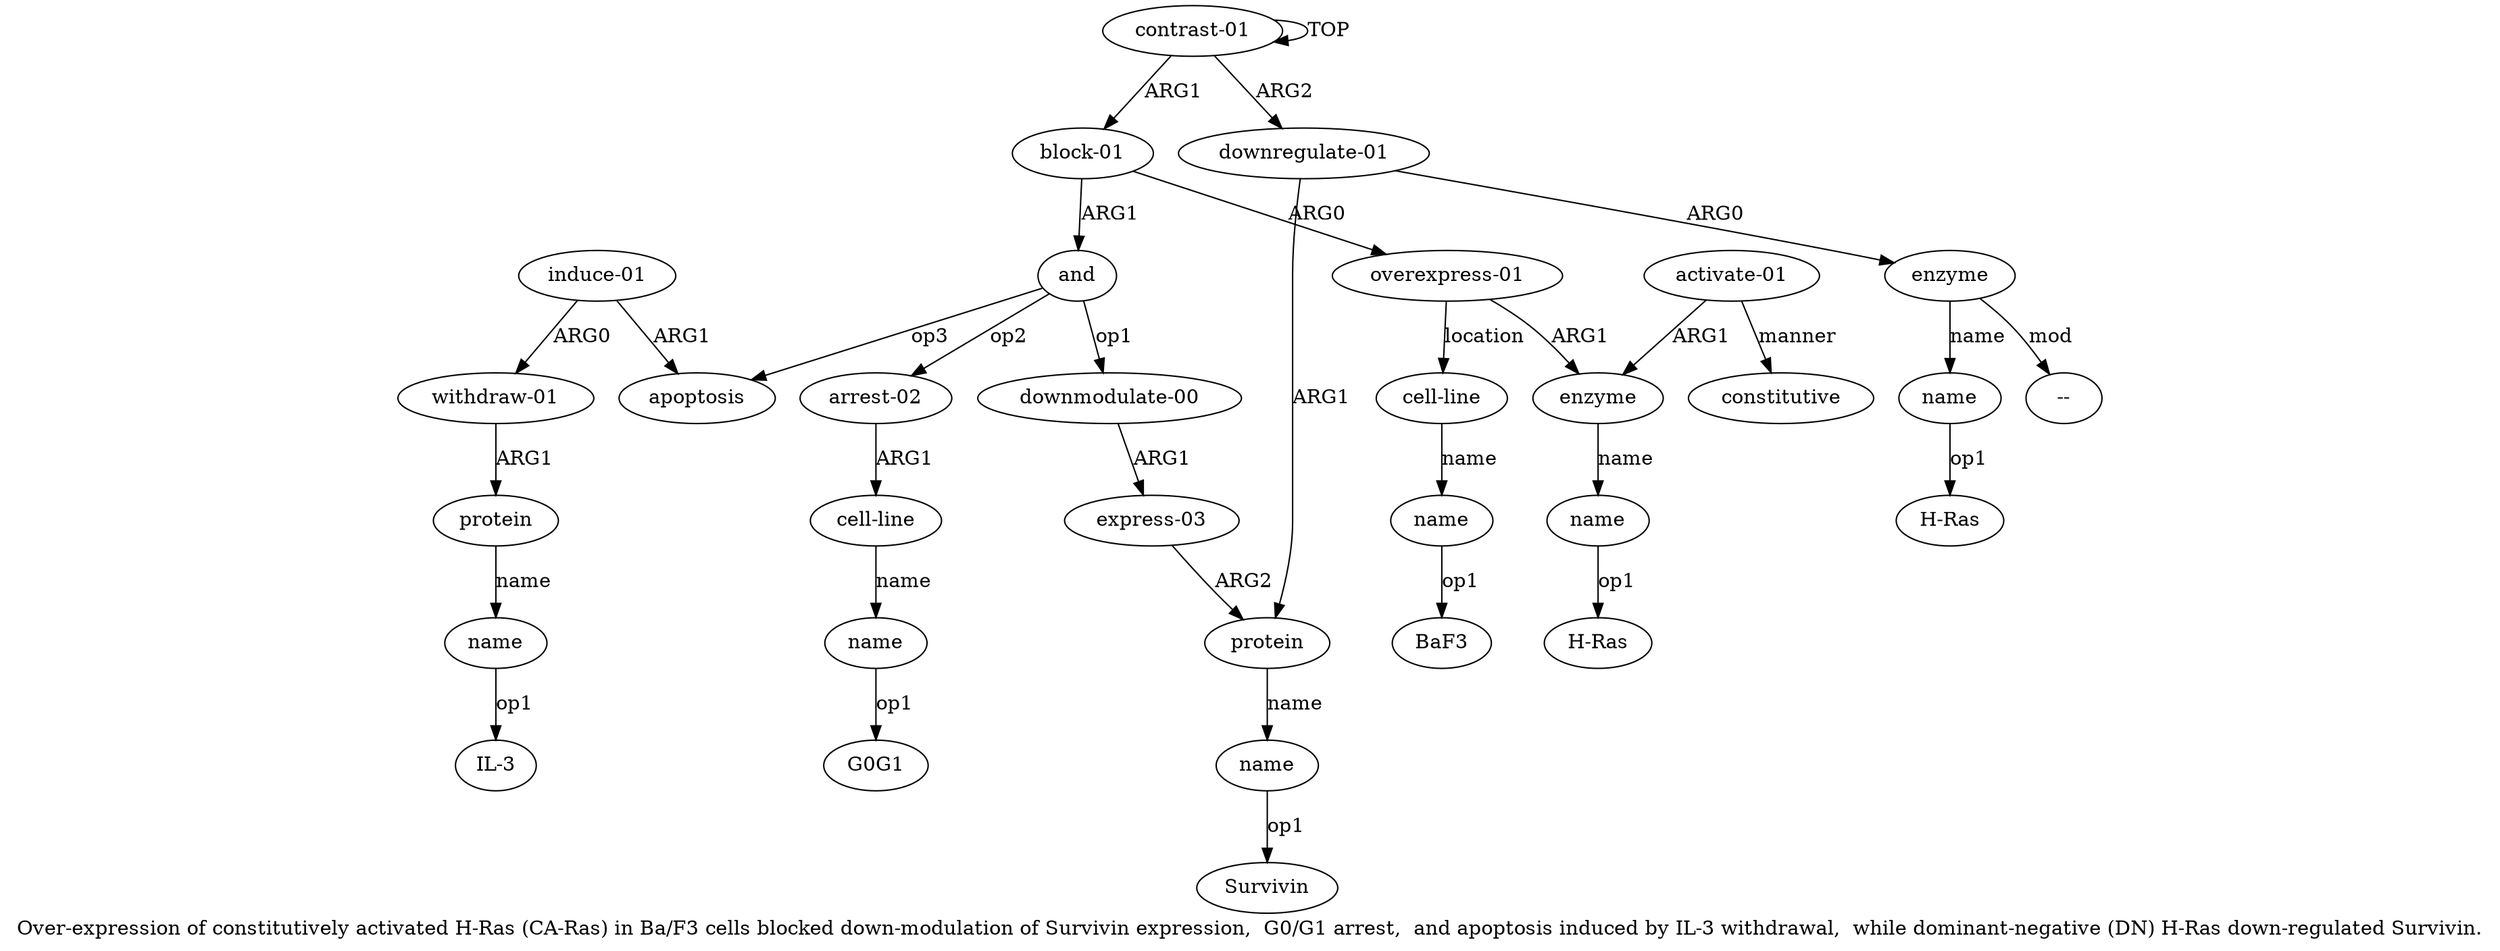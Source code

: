 digraph  {
	graph [label="Over-expression of constitutively activated H-Ras (CA-Ras) in Ba/F3 cells blocked down-modulation of Survivin expression,  G0/G1 \
arrest,  and apoptosis induced by IL-3 withdrawal,  while dominant-negative (DN) H-Ras down-regulated Survivin."];
	node [label="\N"];
	a20	 [color=black,
		gold_ind=20,
		gold_label=protein,
		label=protein,
		test_ind=20,
		test_label=protein];
	a21	 [color=black,
		gold_ind=21,
		gold_label=name,
		label=name,
		test_ind=21,
		test_label=name];
	a20 -> a21 [key=0,
	color=black,
	gold_label=name,
	label=name,
	test_label=name];
"a21 IL-3" [color=black,
	gold_ind=-1,
	gold_label="IL-3",
	label="IL-3",
	test_ind=-1,
	test_label="IL-3"];
a21 -> "a21 IL-3" [key=0,
color=black,
gold_label=op1,
label=op1,
test_label=op1];
a22 [color=black,
gold_ind=22,
gold_label="downregulate-01",
label="downregulate-01",
test_ind=22,
test_label="downregulate-01"];
a23 [color=black,
gold_ind=23,
gold_label=enzyme,
label=enzyme,
test_ind=23,
test_label=enzyme];
a22 -> a23 [key=0,
color=black,
gold_label=ARG0,
label=ARG0,
test_label=ARG0];
a12 [color=black,
gold_ind=12,
gold_label=protein,
label=protein,
test_ind=12,
test_label=protein];
a22 -> a12 [key=0,
color=black,
gold_label=ARG1,
label=ARG1,
test_label=ARG1];
a24 [color=black,
gold_ind=24,
gold_label=name,
label=name,
test_ind=24,
test_label=name];
a23 -> a24 [key=0,
color=black,
gold_label=name,
label=name,
test_label=name];
"a23 --" [color=black,
gold_ind=-1,
gold_label="--",
label="--",
test_ind=-1,
test_label="--"];
a23 -> "a23 --" [key=0,
color=black,
gold_label=mod,
label=mod,
test_label=mod];
"a24 H-Ras" [color=black,
gold_ind=-1,
gold_label="H-Ras",
label="H-Ras",
test_ind=-1,
test_label="H-Ras"];
a24 -> "a24 H-Ras" [key=0,
color=black,
gold_label=op1,
label=op1,
test_label=op1];
"a8 BaF3" [color=black,
gold_ind=-1,
gold_label=BaF3,
label=BaF3,
test_ind=-1,
test_label=BaF3];
"a4 H-Ras" [color=black,
gold_ind=-1,
gold_label="H-Ras",
label="H-Ras",
test_ind=-1,
test_label="H-Ras"];
a15 [color=black,
gold_ind=15,
gold_label="cell-line",
label="cell-line",
test_ind=15,
test_label="cell-line"];
a16 [color=black,
gold_ind=16,
gold_label=name,
label=name,
test_ind=16,
test_label=name];
a15 -> a16 [key=0,
color=black,
gold_label=name,
label=name,
test_label=name];
a14 [color=black,
gold_ind=14,
gold_label="arrest-02",
label="arrest-02",
test_ind=14,
test_label="arrest-02"];
a14 -> a15 [key=0,
color=black,
gold_label=ARG1,
label=ARG1,
test_label=ARG1];
a17 [color=black,
gold_ind=17,
gold_label=apoptosis,
label=apoptosis,
test_ind=17,
test_label=apoptosis];
"a16 G0G1" [color=black,
gold_ind=-1,
gold_label=G0G1,
label=G0G1,
test_ind=-1,
test_label=G0G1];
a16 -> "a16 G0G1" [key=0,
color=black,
gold_label=op1,
label=op1,
test_label=op1];
a11 [color=black,
gold_ind=11,
gold_label="express-03",
label="express-03",
test_ind=11,
test_label="express-03"];
a11 -> a12 [key=0,
color=black,
gold_label=ARG2,
label=ARG2,
test_label=ARG2];
a10 [color=black,
gold_ind=10,
gold_label="downmodulate-00",
label="downmodulate-00",
test_ind=10,
test_label="downmodulate-00"];
a10 -> a11 [key=0,
color=black,
gold_label=ARG1,
label=ARG1,
test_label=ARG1];
a13 [color=black,
gold_ind=13,
gold_label=name,
label=name,
test_ind=13,
test_label=name];
"a13 Survivin" [color=black,
gold_ind=-1,
gold_label=Survivin,
label=Survivin,
test_ind=-1,
test_label=Survivin];
a13 -> "a13 Survivin" [key=0,
color=black,
gold_label=op1,
label=op1,
test_label=op1];
a12 -> a13 [key=0,
color=black,
gold_label=name,
label=name,
test_label=name];
a19 [color=black,
gold_ind=19,
gold_label="withdraw-01",
label="withdraw-01",
test_ind=19,
test_label="withdraw-01"];
a19 -> a20 [key=0,
color=black,
gold_label=ARG1,
label=ARG1,
test_label=ARG1];
a18 [color=black,
gold_ind=18,
gold_label="induce-01",
label="induce-01",
test_ind=18,
test_label="induce-01"];
a18 -> a17 [key=0,
color=black,
gold_label=ARG1,
label=ARG1,
test_label=ARG1];
a18 -> a19 [key=0,
color=black,
gold_label=ARG0,
label=ARG0,
test_label=ARG0];
a1 [color=black,
gold_ind=1,
gold_label="block-01",
label="block-01",
test_ind=1,
test_label="block-01"];
a2 [color=black,
gold_ind=2,
gold_label="overexpress-01",
label="overexpress-01",
test_ind=2,
test_label="overexpress-01"];
a1 -> a2 [key=0,
color=black,
gold_label=ARG0,
label=ARG0,
test_label=ARG0];
a9 [color=black,
gold_ind=9,
gold_label=and,
label=and,
test_ind=9,
test_label=and];
a1 -> a9 [key=0,
color=black,
gold_label=ARG1,
label=ARG1,
test_label=ARG1];
a0 [color=black,
gold_ind=0,
gold_label="contrast-01",
label="contrast-01",
test_ind=0,
test_label="contrast-01"];
a0 -> a22 [key=0,
color=black,
gold_label=ARG2,
label=ARG2,
test_label=ARG2];
a0 -> a1 [key=0,
color=black,
gold_label=ARG1,
label=ARG1,
test_label=ARG1];
a0 -> a0 [key=0,
color=black,
gold_label=TOP,
label=TOP,
test_label=TOP];
a3 [color=black,
gold_ind=3,
gold_label=enzyme,
label=enzyme,
test_ind=3,
test_label=enzyme];
a4 [color=black,
gold_ind=4,
gold_label=name,
label=name,
test_ind=4,
test_label=name];
a3 -> a4 [key=0,
color=black,
gold_label=name,
label=name,
test_label=name];
a2 -> a3 [key=0,
color=black,
gold_label=ARG1,
label=ARG1,
test_label=ARG1];
a7 [color=black,
gold_ind=7,
gold_label="cell-line",
label="cell-line",
test_ind=7,
test_label="cell-line"];
a2 -> a7 [key=0,
color=black,
gold_label=location,
label=location,
test_label=location];
a5 [color=black,
gold_ind=5,
gold_label="activate-01",
label="activate-01",
test_ind=5,
test_label="activate-01"];
a5 -> a3 [key=0,
color=black,
gold_label=ARG1,
label=ARG1,
test_label=ARG1];
a6 [color=black,
gold_ind=6,
gold_label=constitutive,
label=constitutive,
test_ind=6,
test_label=constitutive];
a5 -> a6 [key=0,
color=black,
gold_label=manner,
label=manner,
test_label=manner];
a4 -> "a4 H-Ras" [key=0,
color=black,
gold_label=op1,
label=op1,
test_label=op1];
a8 [color=black,
gold_ind=8,
gold_label=name,
label=name,
test_ind=8,
test_label=name];
a7 -> a8 [key=0,
color=black,
gold_label=name,
label=name,
test_label=name];
a9 -> a14 [key=0,
color=black,
gold_label=op2,
label=op2,
test_label=op2];
a9 -> a17 [key=0,
color=black,
gold_label=op3,
label=op3,
test_label=op3];
a9 -> a10 [key=0,
color=black,
gold_label=op1,
label=op1,
test_label=op1];
a8 -> "a8 BaF3" [key=0,
color=black,
gold_label=op1,
label=op1,
test_label=op1];
}

